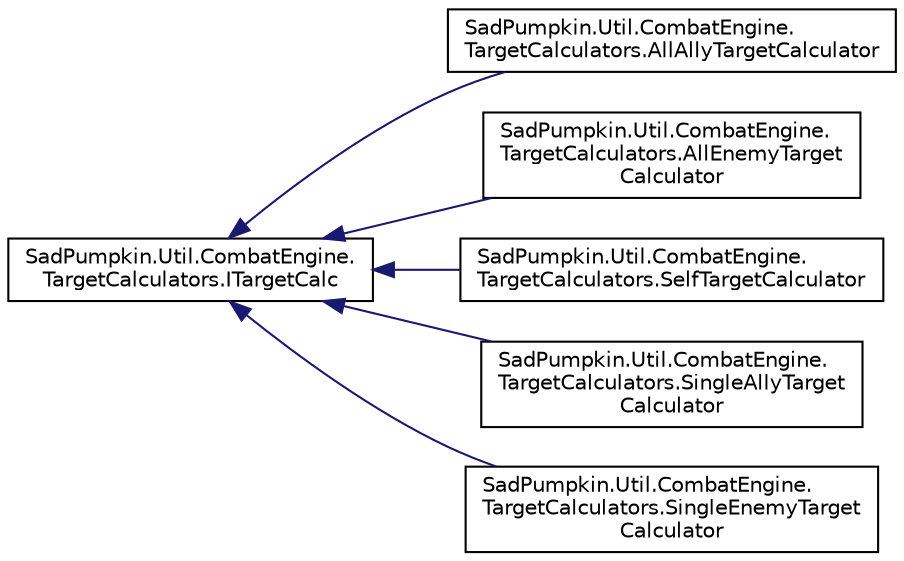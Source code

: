 digraph "Graphical Class Hierarchy"
{
 // LATEX_PDF_SIZE
  edge [fontname="Helvetica",fontsize="10",labelfontname="Helvetica",labelfontsize="10"];
  node [fontname="Helvetica",fontsize="10",shape=record];
  rankdir="LR";
  Node0 [label="SadPumpkin.Util.CombatEngine.\lTargetCalculators.ITargetCalc",height=0.2,width=0.4,color="black", fillcolor="white", style="filled",URL="$interface_sad_pumpkin_1_1_util_1_1_combat_engine_1_1_target_calculators_1_1_i_target_calc.html",tooltip="Interface defining a Targeting logic of an Action."];
  Node0 -> Node1 [dir="back",color="midnightblue",fontsize="10",style="solid",fontname="Helvetica"];
  Node1 [label="SadPumpkin.Util.CombatEngine.\lTargetCalculators.AllAllyTargetCalculator",height=0.2,width=0.4,color="black", fillcolor="white", style="filled",URL="$class_sad_pumpkin_1_1_util_1_1_combat_engine_1_1_target_calculators_1_1_all_ally_target_calculator.html",tooltip="Targeting logic for all Actors of the same Party."];
  Node0 -> Node2 [dir="back",color="midnightblue",fontsize="10",style="solid",fontname="Helvetica"];
  Node2 [label="SadPumpkin.Util.CombatEngine.\lTargetCalculators.AllEnemyTarget\lCalculator",height=0.2,width=0.4,color="black", fillcolor="white", style="filled",URL="$class_sad_pumpkin_1_1_util_1_1_combat_engine_1_1_target_calculators_1_1_all_enemy_target_calculator.html",tooltip="Targeting logic for all Actors of a different Party."];
  Node0 -> Node3 [dir="back",color="midnightblue",fontsize="10",style="solid",fontname="Helvetica"];
  Node3 [label="SadPumpkin.Util.CombatEngine.\lTargetCalculators.SelfTargetCalculator",height=0.2,width=0.4,color="black", fillcolor="white", style="filled",URL="$class_sad_pumpkin_1_1_util_1_1_combat_engine_1_1_target_calculators_1_1_self_target_calculator.html",tooltip="Targeting logic for Actions targeting the source Actor."];
  Node0 -> Node4 [dir="back",color="midnightblue",fontsize="10",style="solid",fontname="Helvetica"];
  Node4 [label="SadPumpkin.Util.CombatEngine.\lTargetCalculators.SingleAllyTarget\lCalculator",height=0.2,width=0.4,color="black", fillcolor="white", style="filled",URL="$class_sad_pumpkin_1_1_util_1_1_combat_engine_1_1_target_calculators_1_1_single_ally_target_calculator.html",tooltip="Targeting logic for singular Actors of the same Party."];
  Node0 -> Node5 [dir="back",color="midnightblue",fontsize="10",style="solid",fontname="Helvetica"];
  Node5 [label="SadPumpkin.Util.CombatEngine.\lTargetCalculators.SingleEnemyTarget\lCalculator",height=0.2,width=0.4,color="black", fillcolor="white", style="filled",URL="$class_sad_pumpkin_1_1_util_1_1_combat_engine_1_1_target_calculators_1_1_single_enemy_target_calculator.html",tooltip="Targeting logic for singular Actors of a different Party."];
}
